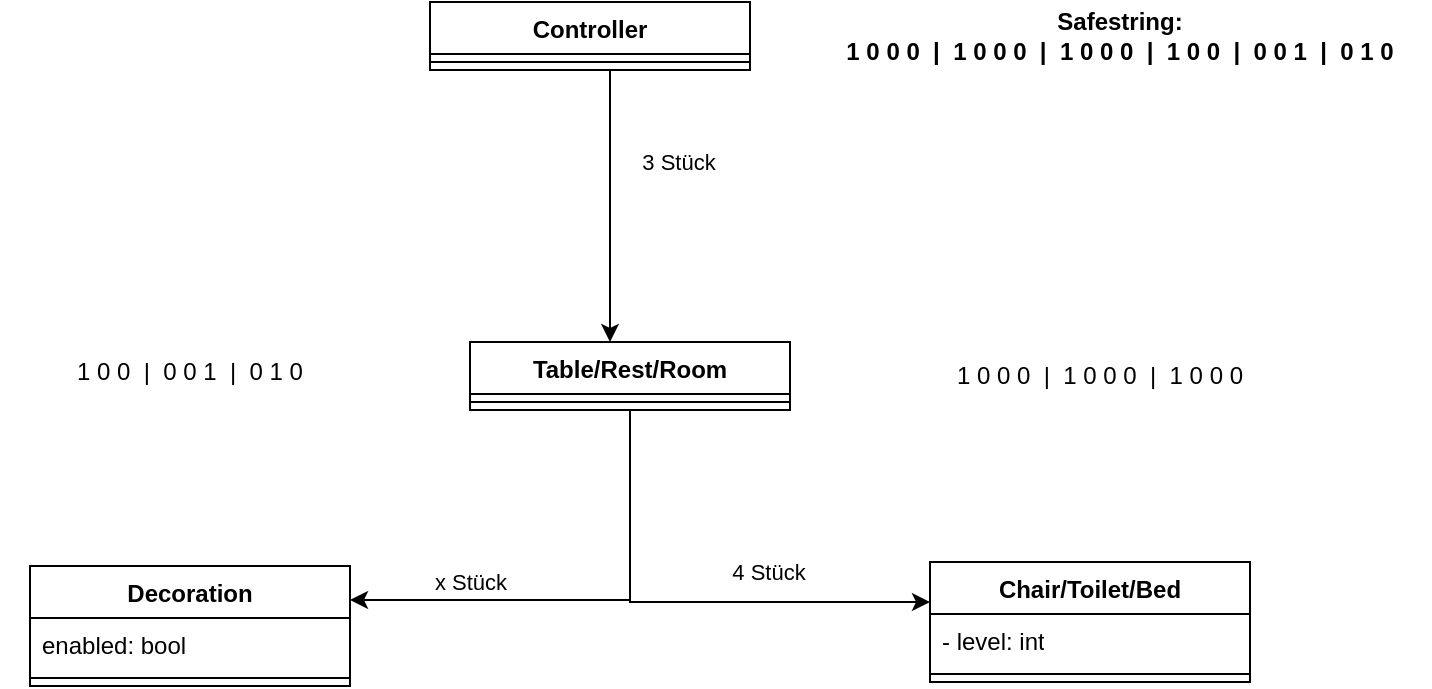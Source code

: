 <mxfile version="24.0.1" type="device">
  <diagram name="Seite-1" id="1IOYILhRP8eNxyudelEM">
    <mxGraphModel dx="1386" dy="759" grid="1" gridSize="10" guides="1" tooltips="1" connect="1" arrows="1" fold="1" page="1" pageScale="1" pageWidth="827" pageHeight="1169" math="0" shadow="0">
      <root>
        <mxCell id="0" />
        <mxCell id="1" parent="0" />
        <mxCell id="9UzsIM21iKdhJAAOuxR5-9" style="edgeStyle=orthogonalEdgeStyle;rounded=0;orthogonalLoop=1;jettySize=auto;html=1;" parent="1" source="9UzsIM21iKdhJAAOuxR5-1" target="9UzsIM21iKdhJAAOuxR5-5" edge="1">
          <mxGeometry relative="1" as="geometry">
            <Array as="points">
              <mxPoint x="380" y="150" />
              <mxPoint x="380" y="150" />
            </Array>
          </mxGeometry>
        </mxCell>
        <mxCell id="9UzsIM21iKdhJAAOuxR5-17" value="3 Stück" style="edgeLabel;html=1;align=center;verticalAlign=middle;resizable=0;points=[];" parent="9UzsIM21iKdhJAAOuxR5-9" vertex="1" connectable="0">
          <mxGeometry x="-0.529" y="1" relative="1" as="geometry">
            <mxPoint x="33" y="14" as="offset" />
          </mxGeometry>
        </mxCell>
        <mxCell id="9UzsIM21iKdhJAAOuxR5-1" value="Controller" style="swimlane;fontStyle=1;align=center;verticalAlign=top;childLayout=stackLayout;horizontal=1;startSize=26;horizontalStack=0;resizeParent=1;resizeParentMax=0;resizeLast=0;collapsible=1;marginBottom=0;whiteSpace=wrap;html=1;" parent="1" vertex="1">
          <mxGeometry x="290" y="60" width="160" height="34" as="geometry" />
        </mxCell>
        <mxCell id="9UzsIM21iKdhJAAOuxR5-3" value="" style="line;strokeWidth=1;fillColor=none;align=left;verticalAlign=middle;spacingTop=-1;spacingLeft=3;spacingRight=3;rotatable=0;labelPosition=right;points=[];portConstraint=eastwest;strokeColor=inherit;" parent="9UzsIM21iKdhJAAOuxR5-1" vertex="1">
          <mxGeometry y="26" width="160" height="8" as="geometry" />
        </mxCell>
        <mxCell id="9UzsIM21iKdhJAAOuxR5-10" style="edgeStyle=orthogonalEdgeStyle;rounded=0;orthogonalLoop=1;jettySize=auto;html=1;" parent="1" source="9UzsIM21iKdhJAAOuxR5-5" target="9UzsIM21iKdhJAAOuxR5-7" edge="1">
          <mxGeometry relative="1" as="geometry">
            <Array as="points">
              <mxPoint x="390" y="360" />
            </Array>
          </mxGeometry>
        </mxCell>
        <mxCell id="9UzsIM21iKdhJAAOuxR5-12" value="4 Stück" style="edgeLabel;html=1;align=center;verticalAlign=middle;resizable=0;points=[];" parent="9UzsIM21iKdhJAAOuxR5-10" vertex="1" connectable="0">
          <mxGeometry x="0.374" y="3" relative="1" as="geometry">
            <mxPoint x="-4" y="-12" as="offset" />
          </mxGeometry>
        </mxCell>
        <mxCell id="9UzsIM21iKdhJAAOuxR5-15" style="edgeStyle=orthogonalEdgeStyle;rounded=0;orthogonalLoop=1;jettySize=auto;html=1;" parent="1" source="9UzsIM21iKdhJAAOuxR5-5" target="9UzsIM21iKdhJAAOuxR5-13" edge="1">
          <mxGeometry relative="1" as="geometry">
            <Array as="points">
              <mxPoint x="390" y="359" />
            </Array>
          </mxGeometry>
        </mxCell>
        <mxCell id="9UzsIM21iKdhJAAOuxR5-16" value="x Stück" style="edgeLabel;html=1;align=center;verticalAlign=middle;resizable=0;points=[];" parent="9UzsIM21iKdhJAAOuxR5-15" vertex="1" connectable="0">
          <mxGeometry x="0.498" y="-1" relative="1" as="geometry">
            <mxPoint x="1" y="-8" as="offset" />
          </mxGeometry>
        </mxCell>
        <mxCell id="9UzsIM21iKdhJAAOuxR5-5" value="Table/Rest/Room" style="swimlane;fontStyle=1;align=center;verticalAlign=top;childLayout=stackLayout;horizontal=1;startSize=26;horizontalStack=0;resizeParent=1;resizeParentMax=0;resizeLast=0;collapsible=1;marginBottom=0;whiteSpace=wrap;html=1;" parent="1" vertex="1">
          <mxGeometry x="310" y="230" width="160" height="34" as="geometry" />
        </mxCell>
        <mxCell id="9UzsIM21iKdhJAAOuxR5-6" value="" style="line;strokeWidth=1;fillColor=none;align=left;verticalAlign=middle;spacingTop=-1;spacingLeft=3;spacingRight=3;rotatable=0;labelPosition=right;points=[];portConstraint=eastwest;strokeColor=inherit;" parent="9UzsIM21iKdhJAAOuxR5-5" vertex="1">
          <mxGeometry y="26" width="160" height="8" as="geometry" />
        </mxCell>
        <mxCell id="9UzsIM21iKdhJAAOuxR5-7" value="Chair/Toilet/Bed" style="swimlane;fontStyle=1;align=center;verticalAlign=top;childLayout=stackLayout;horizontal=1;startSize=26;horizontalStack=0;resizeParent=1;resizeParentMax=0;resizeLast=0;collapsible=1;marginBottom=0;whiteSpace=wrap;html=1;" parent="1" vertex="1">
          <mxGeometry x="540" y="340" width="160" height="60" as="geometry" />
        </mxCell>
        <mxCell id="9UzsIM21iKdhJAAOuxR5-19" value="- level: int" style="text;strokeColor=none;fillColor=none;align=left;verticalAlign=top;spacingLeft=4;spacingRight=4;overflow=hidden;rotatable=0;points=[[0,0.5],[1,0.5]];portConstraint=eastwest;whiteSpace=wrap;html=1;" parent="9UzsIM21iKdhJAAOuxR5-7" vertex="1">
          <mxGeometry y="26" width="160" height="26" as="geometry" />
        </mxCell>
        <mxCell id="9UzsIM21iKdhJAAOuxR5-8" value="" style="line;strokeWidth=1;fillColor=none;align=left;verticalAlign=middle;spacingTop=-1;spacingLeft=3;spacingRight=3;rotatable=0;labelPosition=right;points=[];portConstraint=eastwest;strokeColor=inherit;" parent="9UzsIM21iKdhJAAOuxR5-7" vertex="1">
          <mxGeometry y="52" width="160" height="8" as="geometry" />
        </mxCell>
        <mxCell id="9UzsIM21iKdhJAAOuxR5-13" value="Decoration" style="swimlane;fontStyle=1;align=center;verticalAlign=top;childLayout=stackLayout;horizontal=1;startSize=26;horizontalStack=0;resizeParent=1;resizeParentMax=0;resizeLast=0;collapsible=1;marginBottom=0;whiteSpace=wrap;html=1;" parent="1" vertex="1">
          <mxGeometry x="90" y="342" width="160" height="60" as="geometry" />
        </mxCell>
        <mxCell id="9UzsIM21iKdhJAAOuxR5-20" value="enabled: bool" style="text;strokeColor=none;fillColor=none;align=left;verticalAlign=top;spacingLeft=4;spacingRight=4;overflow=hidden;rotatable=0;points=[[0,0.5],[1,0.5]];portConstraint=eastwest;whiteSpace=wrap;html=1;" parent="9UzsIM21iKdhJAAOuxR5-13" vertex="1">
          <mxGeometry y="26" width="160" height="26" as="geometry" />
        </mxCell>
        <mxCell id="9UzsIM21iKdhJAAOuxR5-14" value="" style="line;strokeWidth=1;fillColor=none;align=left;verticalAlign=middle;spacingTop=-1;spacingLeft=3;spacingRight=3;rotatable=0;labelPosition=right;points=[];portConstraint=eastwest;strokeColor=inherit;" parent="9UzsIM21iKdhJAAOuxR5-13" vertex="1">
          <mxGeometry y="52" width="160" height="8" as="geometry" />
        </mxCell>
        <mxCell id="9UzsIM21iKdhJAAOuxR5-18" value="1 0 0 0&amp;nbsp; |&amp;nbsp; 1 0 0 0&amp;nbsp; |&amp;nbsp; 1 0 0 0" style="text;html=1;align=center;verticalAlign=middle;whiteSpace=wrap;rounded=0;" parent="1" vertex="1">
          <mxGeometry x="530" y="232" width="190" height="30" as="geometry" />
        </mxCell>
        <mxCell id="9UzsIM21iKdhJAAOuxR5-21" value="1 0 0&amp;nbsp; |&amp;nbsp; 0 0 1&amp;nbsp; |&amp;nbsp; 0 1 0" style="text;html=1;align=center;verticalAlign=middle;whiteSpace=wrap;rounded=0;" parent="1" vertex="1">
          <mxGeometry x="75" y="230" width="190" height="30" as="geometry" />
        </mxCell>
        <mxCell id="9UzsIM21iKdhJAAOuxR5-22" value="&lt;div&gt;Safestring:&lt;/div&gt;1 0 0 0&amp;nbsp; |&amp;nbsp; 1 0 0 0&amp;nbsp; |&amp;nbsp; 1 0 0 0&amp;nbsp; |&amp;nbsp; 1 0 0&amp;nbsp; |&amp;nbsp; 0 0 1&amp;nbsp; |&amp;nbsp; 0 1 0" style="text;html=1;align=center;verticalAlign=middle;whiteSpace=wrap;rounded=0;fontStyle=1" parent="1" vertex="1">
          <mxGeometry x="480" y="62" width="310" height="30" as="geometry" />
        </mxCell>
      </root>
    </mxGraphModel>
  </diagram>
</mxfile>

